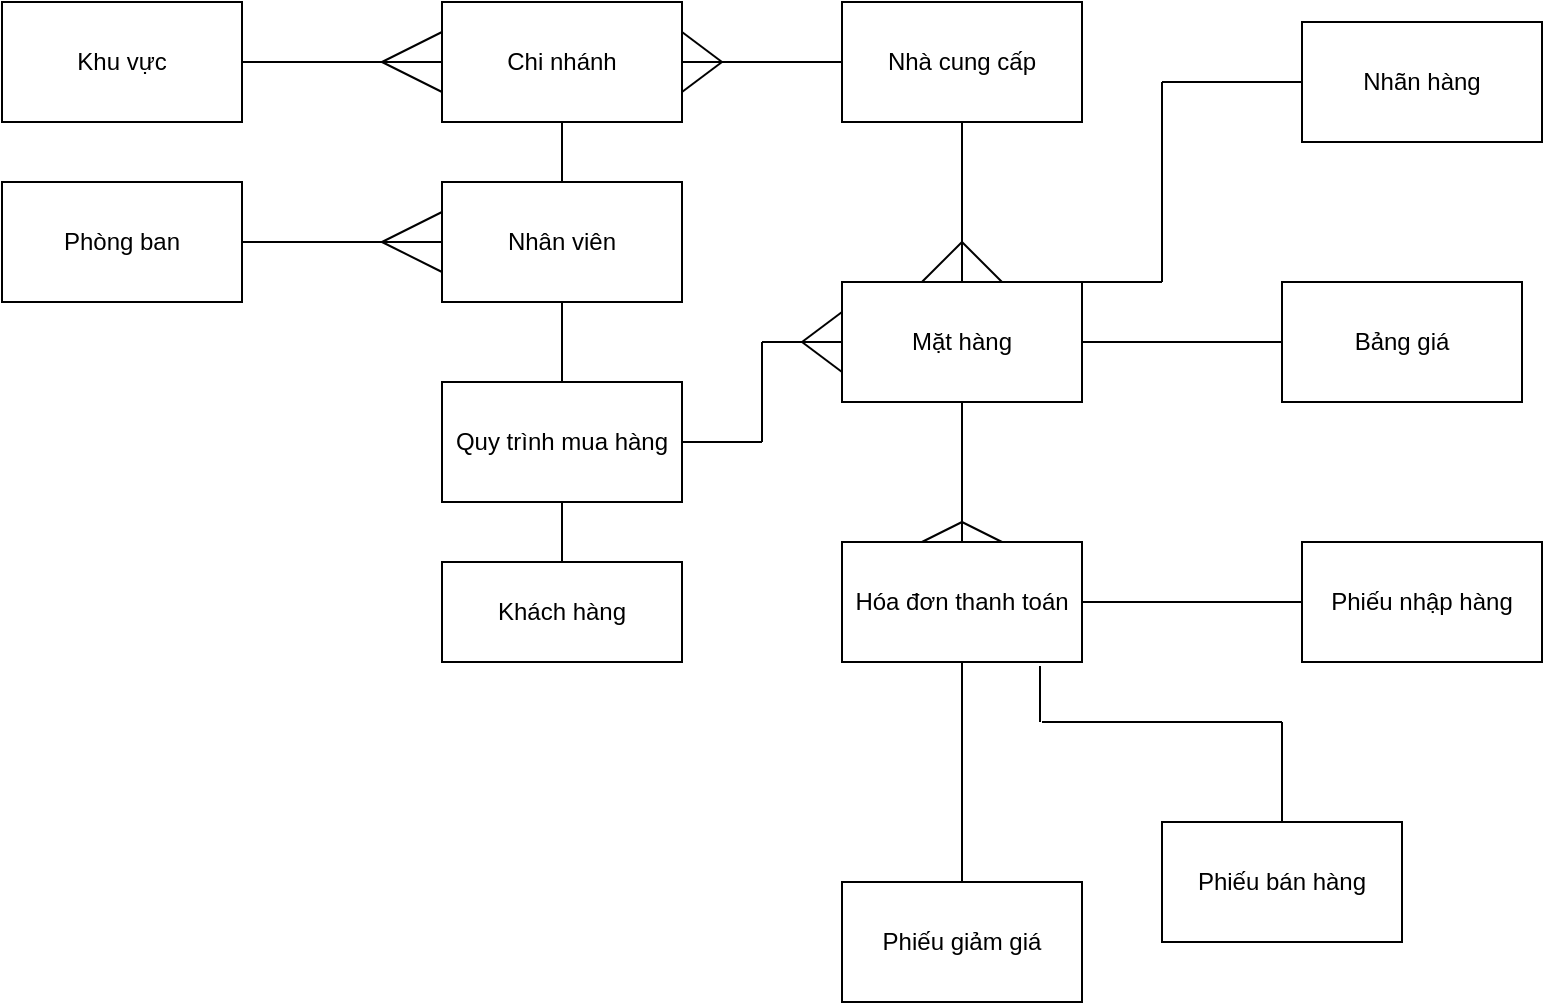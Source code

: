 <mxfile version="17.1.2" type="device"><diagram id="VPe8HNldF83d5IsYkZz7" name="Page-1"><mxGraphModel dx="536" dy="403" grid="1" gridSize="10" guides="1" tooltips="1" connect="1" arrows="1" fold="1" page="1" pageScale="1" pageWidth="827" pageHeight="1169" math="0" shadow="0"><root><mxCell id="0"/><mxCell id="1" parent="0"/><mxCell id="XrDC9h49AhWvKOYALHIr-4" value="Khu vực" style="rounded=0;whiteSpace=wrap;html=1;" vertex="1" parent="1"><mxGeometry x="50" y="20" width="120" height="60" as="geometry"/></mxCell><mxCell id="XrDC9h49AhWvKOYALHIr-5" value="Phòng ban" style="rounded=0;whiteSpace=wrap;html=1;" vertex="1" parent="1"><mxGeometry x="50" y="110" width="120" height="60" as="geometry"/></mxCell><mxCell id="XrDC9h49AhWvKOYALHIr-6" value="Quy trình mua hàng" style="rounded=0;whiteSpace=wrap;html=1;" vertex="1" parent="1"><mxGeometry x="270" y="210" width="120" height="60" as="geometry"/></mxCell><mxCell id="XrDC9h49AhWvKOYALHIr-7" value="Chi nhánh" style="rounded=0;whiteSpace=wrap;html=1;" vertex="1" parent="1"><mxGeometry x="270" y="20" width="120" height="60" as="geometry"/></mxCell><mxCell id="XrDC9h49AhWvKOYALHIr-9" value="Hóa đơn thanh toán" style="rounded=0;whiteSpace=wrap;html=1;" vertex="1" parent="1"><mxGeometry x="470" y="290" width="120" height="60" as="geometry"/></mxCell><mxCell id="XrDC9h49AhWvKOYALHIr-10" value="Phiếu giảm giá" style="rounded=0;whiteSpace=wrap;html=1;" vertex="1" parent="1"><mxGeometry x="470" y="460" width="120" height="60" as="geometry"/></mxCell><mxCell id="XrDC9h49AhWvKOYALHIr-11" value="Phiếu bán hàng" style="rounded=0;whiteSpace=wrap;html=1;" vertex="1" parent="1"><mxGeometry x="630" y="430" width="120" height="60" as="geometry"/></mxCell><mxCell id="XrDC9h49AhWvKOYALHIr-12" value="Nhà cung cấp" style="rounded=0;whiteSpace=wrap;html=1;" vertex="1" parent="1"><mxGeometry x="470" y="20" width="120" height="60" as="geometry"/></mxCell><mxCell id="XrDC9h49AhWvKOYALHIr-13" value="Nhân viên" style="rounded=0;whiteSpace=wrap;html=1;" vertex="1" parent="1"><mxGeometry x="270" y="110" width="120" height="60" as="geometry"/></mxCell><mxCell id="XrDC9h49AhWvKOYALHIr-14" value="Mặt hàng" style="rounded=0;whiteSpace=wrap;html=1;" vertex="1" parent="1"><mxGeometry x="470" y="160" width="120" height="60" as="geometry"/></mxCell><mxCell id="XrDC9h49AhWvKOYALHIr-15" value="Phiếu nhập hàng" style="rounded=0;whiteSpace=wrap;html=1;" vertex="1" parent="1"><mxGeometry x="700" y="290" width="120" height="60" as="geometry"/></mxCell><mxCell id="XrDC9h49AhWvKOYALHIr-16" value="Bảng giá" style="rounded=0;whiteSpace=wrap;html=1;" vertex="1" parent="1"><mxGeometry x="690" y="160" width="120" height="60" as="geometry"/></mxCell><mxCell id="XrDC9h49AhWvKOYALHIr-17" value="Nhãn hàng" style="rounded=0;whiteSpace=wrap;html=1;" vertex="1" parent="1"><mxGeometry x="700" y="30" width="120" height="60" as="geometry"/></mxCell><mxCell id="XrDC9h49AhWvKOYALHIr-19" value="" style="endArrow=none;html=1;rounded=0;" edge="1" parent="1"><mxGeometry width="50" height="50" relative="1" as="geometry"><mxPoint x="630" y="160" as="sourcePoint"/><mxPoint x="630" y="60" as="targetPoint"/></mxGeometry></mxCell><mxCell id="XrDC9h49AhWvKOYALHIr-20" value="" style="endArrow=none;html=1;rounded=0;exitX=1;exitY=0;exitDx=0;exitDy=0;" edge="1" parent="1" source="XrDC9h49AhWvKOYALHIr-14"><mxGeometry width="50" height="50" relative="1" as="geometry"><mxPoint x="540" y="140" as="sourcePoint"/><mxPoint x="630" y="160" as="targetPoint"/></mxGeometry></mxCell><mxCell id="XrDC9h49AhWvKOYALHIr-21" value="" style="endArrow=none;html=1;rounded=0;entryX=0;entryY=0.5;entryDx=0;entryDy=0;" edge="1" parent="1" target="XrDC9h49AhWvKOYALHIr-17"><mxGeometry width="50" height="50" relative="1" as="geometry"><mxPoint x="630" y="60" as="sourcePoint"/><mxPoint x="590" y="90" as="targetPoint"/></mxGeometry></mxCell><mxCell id="XrDC9h49AhWvKOYALHIr-22" value="" style="endArrow=none;html=1;rounded=0;entryX=0;entryY=0.5;entryDx=0;entryDy=0;exitX=1;exitY=0.5;exitDx=0;exitDy=0;" edge="1" parent="1" source="XrDC9h49AhWvKOYALHIr-14" target="XrDC9h49AhWvKOYALHIr-16"><mxGeometry width="50" height="50" relative="1" as="geometry"><mxPoint x="540" y="140" as="sourcePoint"/><mxPoint x="590" y="90" as="targetPoint"/></mxGeometry></mxCell><mxCell id="XrDC9h49AhWvKOYALHIr-23" value="" style="endArrow=none;html=1;rounded=0;entryX=0.5;entryY=1;entryDx=0;entryDy=0;exitX=0.5;exitY=0;exitDx=0;exitDy=0;" edge="1" parent="1" source="XrDC9h49AhWvKOYALHIr-14" target="XrDC9h49AhWvKOYALHIr-12"><mxGeometry width="50" height="50" relative="1" as="geometry"><mxPoint x="540" y="140" as="sourcePoint"/><mxPoint x="590" y="90" as="targetPoint"/></mxGeometry></mxCell><mxCell id="XrDC9h49AhWvKOYALHIr-24" value="" style="endArrow=none;html=1;rounded=0;" edge="1" parent="1"><mxGeometry width="50" height="50" relative="1" as="geometry"><mxPoint x="530" y="140" as="sourcePoint"/><mxPoint x="550" y="160" as="targetPoint"/></mxGeometry></mxCell><mxCell id="XrDC9h49AhWvKOYALHIr-25" value="" style="endArrow=none;html=1;rounded=0;entryX=0.333;entryY=0;entryDx=0;entryDy=0;entryPerimeter=0;" edge="1" parent="1" target="XrDC9h49AhWvKOYALHIr-14"><mxGeometry width="50" height="50" relative="1" as="geometry"><mxPoint x="530" y="140" as="sourcePoint"/><mxPoint x="590" y="90" as="targetPoint"/></mxGeometry></mxCell><mxCell id="XrDC9h49AhWvKOYALHIr-26" value="" style="endArrow=none;html=1;rounded=0;entryX=0.5;entryY=0;entryDx=0;entryDy=0;exitX=0.5;exitY=1;exitDx=0;exitDy=0;" edge="1" parent="1" source="XrDC9h49AhWvKOYALHIr-14" target="XrDC9h49AhWvKOYALHIr-9"><mxGeometry width="50" height="50" relative="1" as="geometry"><mxPoint x="540" y="170" as="sourcePoint"/><mxPoint x="540" y="90" as="targetPoint"/></mxGeometry></mxCell><mxCell id="XrDC9h49AhWvKOYALHIr-27" value="" style="endArrow=none;html=1;rounded=0;entryX=0.333;entryY=0;entryDx=0;entryDy=0;entryPerimeter=0;" edge="1" parent="1" target="XrDC9h49AhWvKOYALHIr-9"><mxGeometry width="50" height="50" relative="1" as="geometry"><mxPoint x="530" y="280" as="sourcePoint"/><mxPoint x="550" y="100" as="targetPoint"/></mxGeometry></mxCell><mxCell id="XrDC9h49AhWvKOYALHIr-28" value="" style="endArrow=none;html=1;rounded=0;" edge="1" parent="1"><mxGeometry width="50" height="50" relative="1" as="geometry"><mxPoint x="550" y="290" as="sourcePoint"/><mxPoint x="530" y="280" as="targetPoint"/></mxGeometry></mxCell><mxCell id="XrDC9h49AhWvKOYALHIr-29" value="" style="endArrow=none;html=1;rounded=0;exitX=1;exitY=0.5;exitDx=0;exitDy=0;entryX=0;entryY=0.5;entryDx=0;entryDy=0;" edge="1" parent="1" source="XrDC9h49AhWvKOYALHIr-9" target="XrDC9h49AhWvKOYALHIr-15"><mxGeometry width="50" height="50" relative="1" as="geometry"><mxPoint x="630" y="360" as="sourcePoint"/><mxPoint x="680" y="310" as="targetPoint"/></mxGeometry></mxCell><mxCell id="XrDC9h49AhWvKOYALHIr-30" value="" style="endArrow=none;html=1;rounded=0;entryX=0.5;entryY=0;entryDx=0;entryDy=0;" edge="1" parent="1" target="XrDC9h49AhWvKOYALHIr-11"><mxGeometry width="50" height="50" relative="1" as="geometry"><mxPoint x="690" y="380" as="sourcePoint"/><mxPoint x="590" y="390" as="targetPoint"/></mxGeometry></mxCell><mxCell id="XrDC9h49AhWvKOYALHIr-31" value="" style="endArrow=none;html=1;rounded=0;" edge="1" parent="1"><mxGeometry width="50" height="50" relative="1" as="geometry"><mxPoint x="570" y="380" as="sourcePoint"/><mxPoint x="690" y="380" as="targetPoint"/></mxGeometry></mxCell><mxCell id="XrDC9h49AhWvKOYALHIr-32" value="" style="endArrow=none;html=1;rounded=0;entryX=0.825;entryY=1.033;entryDx=0;entryDy=0;entryPerimeter=0;" edge="1" parent="1" target="XrDC9h49AhWvKOYALHIr-9"><mxGeometry width="50" height="50" relative="1" as="geometry"><mxPoint x="569" y="380" as="sourcePoint"/><mxPoint x="600" y="340" as="targetPoint"/></mxGeometry></mxCell><mxCell id="XrDC9h49AhWvKOYALHIr-33" value="" style="endArrow=none;html=1;rounded=0;entryX=0.5;entryY=1;entryDx=0;entryDy=0;exitX=0.5;exitY=0;exitDx=0;exitDy=0;" edge="1" parent="1" source="XrDC9h49AhWvKOYALHIr-10" target="XrDC9h49AhWvKOYALHIr-9"><mxGeometry width="50" height="50" relative="1" as="geometry"><mxPoint x="540" y="440" as="sourcePoint"/><mxPoint x="590" y="390" as="targetPoint"/></mxGeometry></mxCell><mxCell id="XrDC9h49AhWvKOYALHIr-34" value="" style="endArrow=none;html=1;rounded=0;entryX=0;entryY=0.5;entryDx=0;entryDy=0;exitX=1;exitY=0.5;exitDx=0;exitDy=0;" edge="1" parent="1" source="XrDC9h49AhWvKOYALHIr-7" target="XrDC9h49AhWvKOYALHIr-12"><mxGeometry width="50" height="50" relative="1" as="geometry"><mxPoint x="290" y="140" as="sourcePoint"/><mxPoint x="340" y="90" as="targetPoint"/></mxGeometry></mxCell><mxCell id="XrDC9h49AhWvKOYALHIr-35" value="" style="endArrow=none;html=1;rounded=0;entryX=0;entryY=0.5;entryDx=0;entryDy=0;exitX=1;exitY=0.5;exitDx=0;exitDy=0;" edge="1" parent="1" source="XrDC9h49AhWvKOYALHIr-4" target="XrDC9h49AhWvKOYALHIr-7"><mxGeometry width="50" height="50" relative="1" as="geometry"><mxPoint x="290" y="140" as="sourcePoint"/><mxPoint x="340" y="90" as="targetPoint"/></mxGeometry></mxCell><mxCell id="XrDC9h49AhWvKOYALHIr-36" value="" style="endArrow=none;html=1;rounded=0;entryX=1;entryY=0.25;entryDx=0;entryDy=0;" edge="1" parent="1" target="XrDC9h49AhWvKOYALHIr-7"><mxGeometry width="50" height="50" relative="1" as="geometry"><mxPoint x="410" y="50" as="sourcePoint"/><mxPoint x="340" y="90" as="targetPoint"/></mxGeometry></mxCell><mxCell id="XrDC9h49AhWvKOYALHIr-37" value="" style="endArrow=none;html=1;rounded=0;entryX=0;entryY=0.25;entryDx=0;entryDy=0;" edge="1" parent="1" target="XrDC9h49AhWvKOYALHIr-7"><mxGeometry width="50" height="50" relative="1" as="geometry"><mxPoint x="240" y="50" as="sourcePoint"/><mxPoint x="340" y="90" as="targetPoint"/></mxGeometry></mxCell><mxCell id="XrDC9h49AhWvKOYALHIr-38" value="" style="endArrow=none;html=1;rounded=0;exitX=1;exitY=0.75;exitDx=0;exitDy=0;" edge="1" parent="1" source="XrDC9h49AhWvKOYALHIr-7"><mxGeometry width="50" height="50" relative="1" as="geometry"><mxPoint x="290" y="140" as="sourcePoint"/><mxPoint x="410" y="50" as="targetPoint"/></mxGeometry></mxCell><mxCell id="XrDC9h49AhWvKOYALHIr-39" value="" style="endArrow=none;html=1;rounded=0;exitX=0;exitY=0.75;exitDx=0;exitDy=0;" edge="1" parent="1" source="XrDC9h49AhWvKOYALHIr-7"><mxGeometry width="50" height="50" relative="1" as="geometry"><mxPoint x="290" y="140" as="sourcePoint"/><mxPoint x="240" y="50" as="targetPoint"/></mxGeometry></mxCell><mxCell id="XrDC9h49AhWvKOYALHIr-40" value="" style="endArrow=none;html=1;rounded=0;entryX=0.5;entryY=1;entryDx=0;entryDy=0;exitX=0.5;exitY=0;exitDx=0;exitDy=0;" edge="1" parent="1" source="XrDC9h49AhWvKOYALHIr-13" target="XrDC9h49AhWvKOYALHIr-7"><mxGeometry width="50" height="50" relative="1" as="geometry"><mxPoint x="290" y="330" as="sourcePoint"/><mxPoint x="340" y="280" as="targetPoint"/></mxGeometry></mxCell><mxCell id="XrDC9h49AhWvKOYALHIr-41" value="" style="endArrow=none;html=1;rounded=0;entryX=0.5;entryY=1;entryDx=0;entryDy=0;exitX=0.5;exitY=0;exitDx=0;exitDy=0;" edge="1" parent="1" source="XrDC9h49AhWvKOYALHIr-6" target="XrDC9h49AhWvKOYALHIr-13"><mxGeometry width="50" height="50" relative="1" as="geometry"><mxPoint x="290" y="230" as="sourcePoint"/><mxPoint x="340" y="180" as="targetPoint"/></mxGeometry></mxCell><mxCell id="XrDC9h49AhWvKOYALHIr-42" value="" style="endArrow=none;html=1;rounded=0;entryX=0;entryY=0.5;entryDx=0;entryDy=0;" edge="1" parent="1" target="XrDC9h49AhWvKOYALHIr-14"><mxGeometry width="50" height="50" relative="1" as="geometry"><mxPoint x="430" y="190" as="sourcePoint"/><mxPoint x="340" y="180" as="targetPoint"/></mxGeometry></mxCell><mxCell id="XrDC9h49AhWvKOYALHIr-44" value="" style="endArrow=none;html=1;rounded=0;" edge="1" parent="1"><mxGeometry width="50" height="50" relative="1" as="geometry"><mxPoint x="430" y="240" as="sourcePoint"/><mxPoint x="430" y="190" as="targetPoint"/></mxGeometry></mxCell><mxCell id="XrDC9h49AhWvKOYALHIr-45" value="" style="endArrow=none;html=1;rounded=0;" edge="1" parent="1"><mxGeometry width="50" height="50" relative="1" as="geometry"><mxPoint x="390" y="240" as="sourcePoint"/><mxPoint x="430" y="240" as="targetPoint"/></mxGeometry></mxCell><mxCell id="XrDC9h49AhWvKOYALHIr-46" value="" style="endArrow=none;html=1;rounded=0;entryX=0;entryY=0.25;entryDx=0;entryDy=0;" edge="1" parent="1" target="XrDC9h49AhWvKOYALHIr-14"><mxGeometry width="50" height="50" relative="1" as="geometry"><mxPoint x="450" y="190" as="sourcePoint"/><mxPoint x="340" y="180" as="targetPoint"/></mxGeometry></mxCell><mxCell id="XrDC9h49AhWvKOYALHIr-47" value="" style="endArrow=none;html=1;rounded=0;entryX=0;entryY=0.75;entryDx=0;entryDy=0;" edge="1" parent="1" target="XrDC9h49AhWvKOYALHIr-14"><mxGeometry width="50" height="50" relative="1" as="geometry"><mxPoint x="450" y="190" as="sourcePoint"/><mxPoint x="340" y="180" as="targetPoint"/></mxGeometry></mxCell><mxCell id="XrDC9h49AhWvKOYALHIr-48" value="Khách hàng" style="rounded=0;whiteSpace=wrap;html=1;" vertex="1" parent="1"><mxGeometry x="270" y="300" width="120" height="50" as="geometry"/></mxCell><mxCell id="XrDC9h49AhWvKOYALHIr-49" value="" style="endArrow=none;html=1;rounded=0;entryX=0.5;entryY=0;entryDx=0;entryDy=0;exitX=0.5;exitY=1;exitDx=0;exitDy=0;" edge="1" parent="1" source="XrDC9h49AhWvKOYALHIr-6" target="XrDC9h49AhWvKOYALHIr-48"><mxGeometry width="50" height="50" relative="1" as="geometry"><mxPoint x="110" y="230" as="sourcePoint"/><mxPoint x="160" y="180" as="targetPoint"/></mxGeometry></mxCell><mxCell id="XrDC9h49AhWvKOYALHIr-50" value="" style="endArrow=none;html=1;rounded=0;entryX=0;entryY=0.5;entryDx=0;entryDy=0;exitX=1;exitY=0.5;exitDx=0;exitDy=0;" edge="1" parent="1" source="XrDC9h49AhWvKOYALHIr-5" target="XrDC9h49AhWvKOYALHIr-13"><mxGeometry width="50" height="50" relative="1" as="geometry"><mxPoint x="110" y="230" as="sourcePoint"/><mxPoint x="160" y="180" as="targetPoint"/></mxGeometry></mxCell><mxCell id="XrDC9h49AhWvKOYALHIr-52" value="" style="endArrow=none;html=1;rounded=0;entryX=0;entryY=0.25;entryDx=0;entryDy=0;" edge="1" parent="1" target="XrDC9h49AhWvKOYALHIr-13"><mxGeometry width="50" height="50" relative="1" as="geometry"><mxPoint x="240" y="140" as="sourcePoint"/><mxPoint x="160" y="180" as="targetPoint"/></mxGeometry></mxCell><mxCell id="XrDC9h49AhWvKOYALHIr-53" value="" style="endArrow=none;html=1;rounded=0;entryX=0;entryY=0.75;entryDx=0;entryDy=0;" edge="1" parent="1" target="XrDC9h49AhWvKOYALHIr-13"><mxGeometry width="50" height="50" relative="1" as="geometry"><mxPoint x="240" y="140" as="sourcePoint"/><mxPoint x="160" y="180" as="targetPoint"/></mxGeometry></mxCell></root></mxGraphModel></diagram></mxfile>